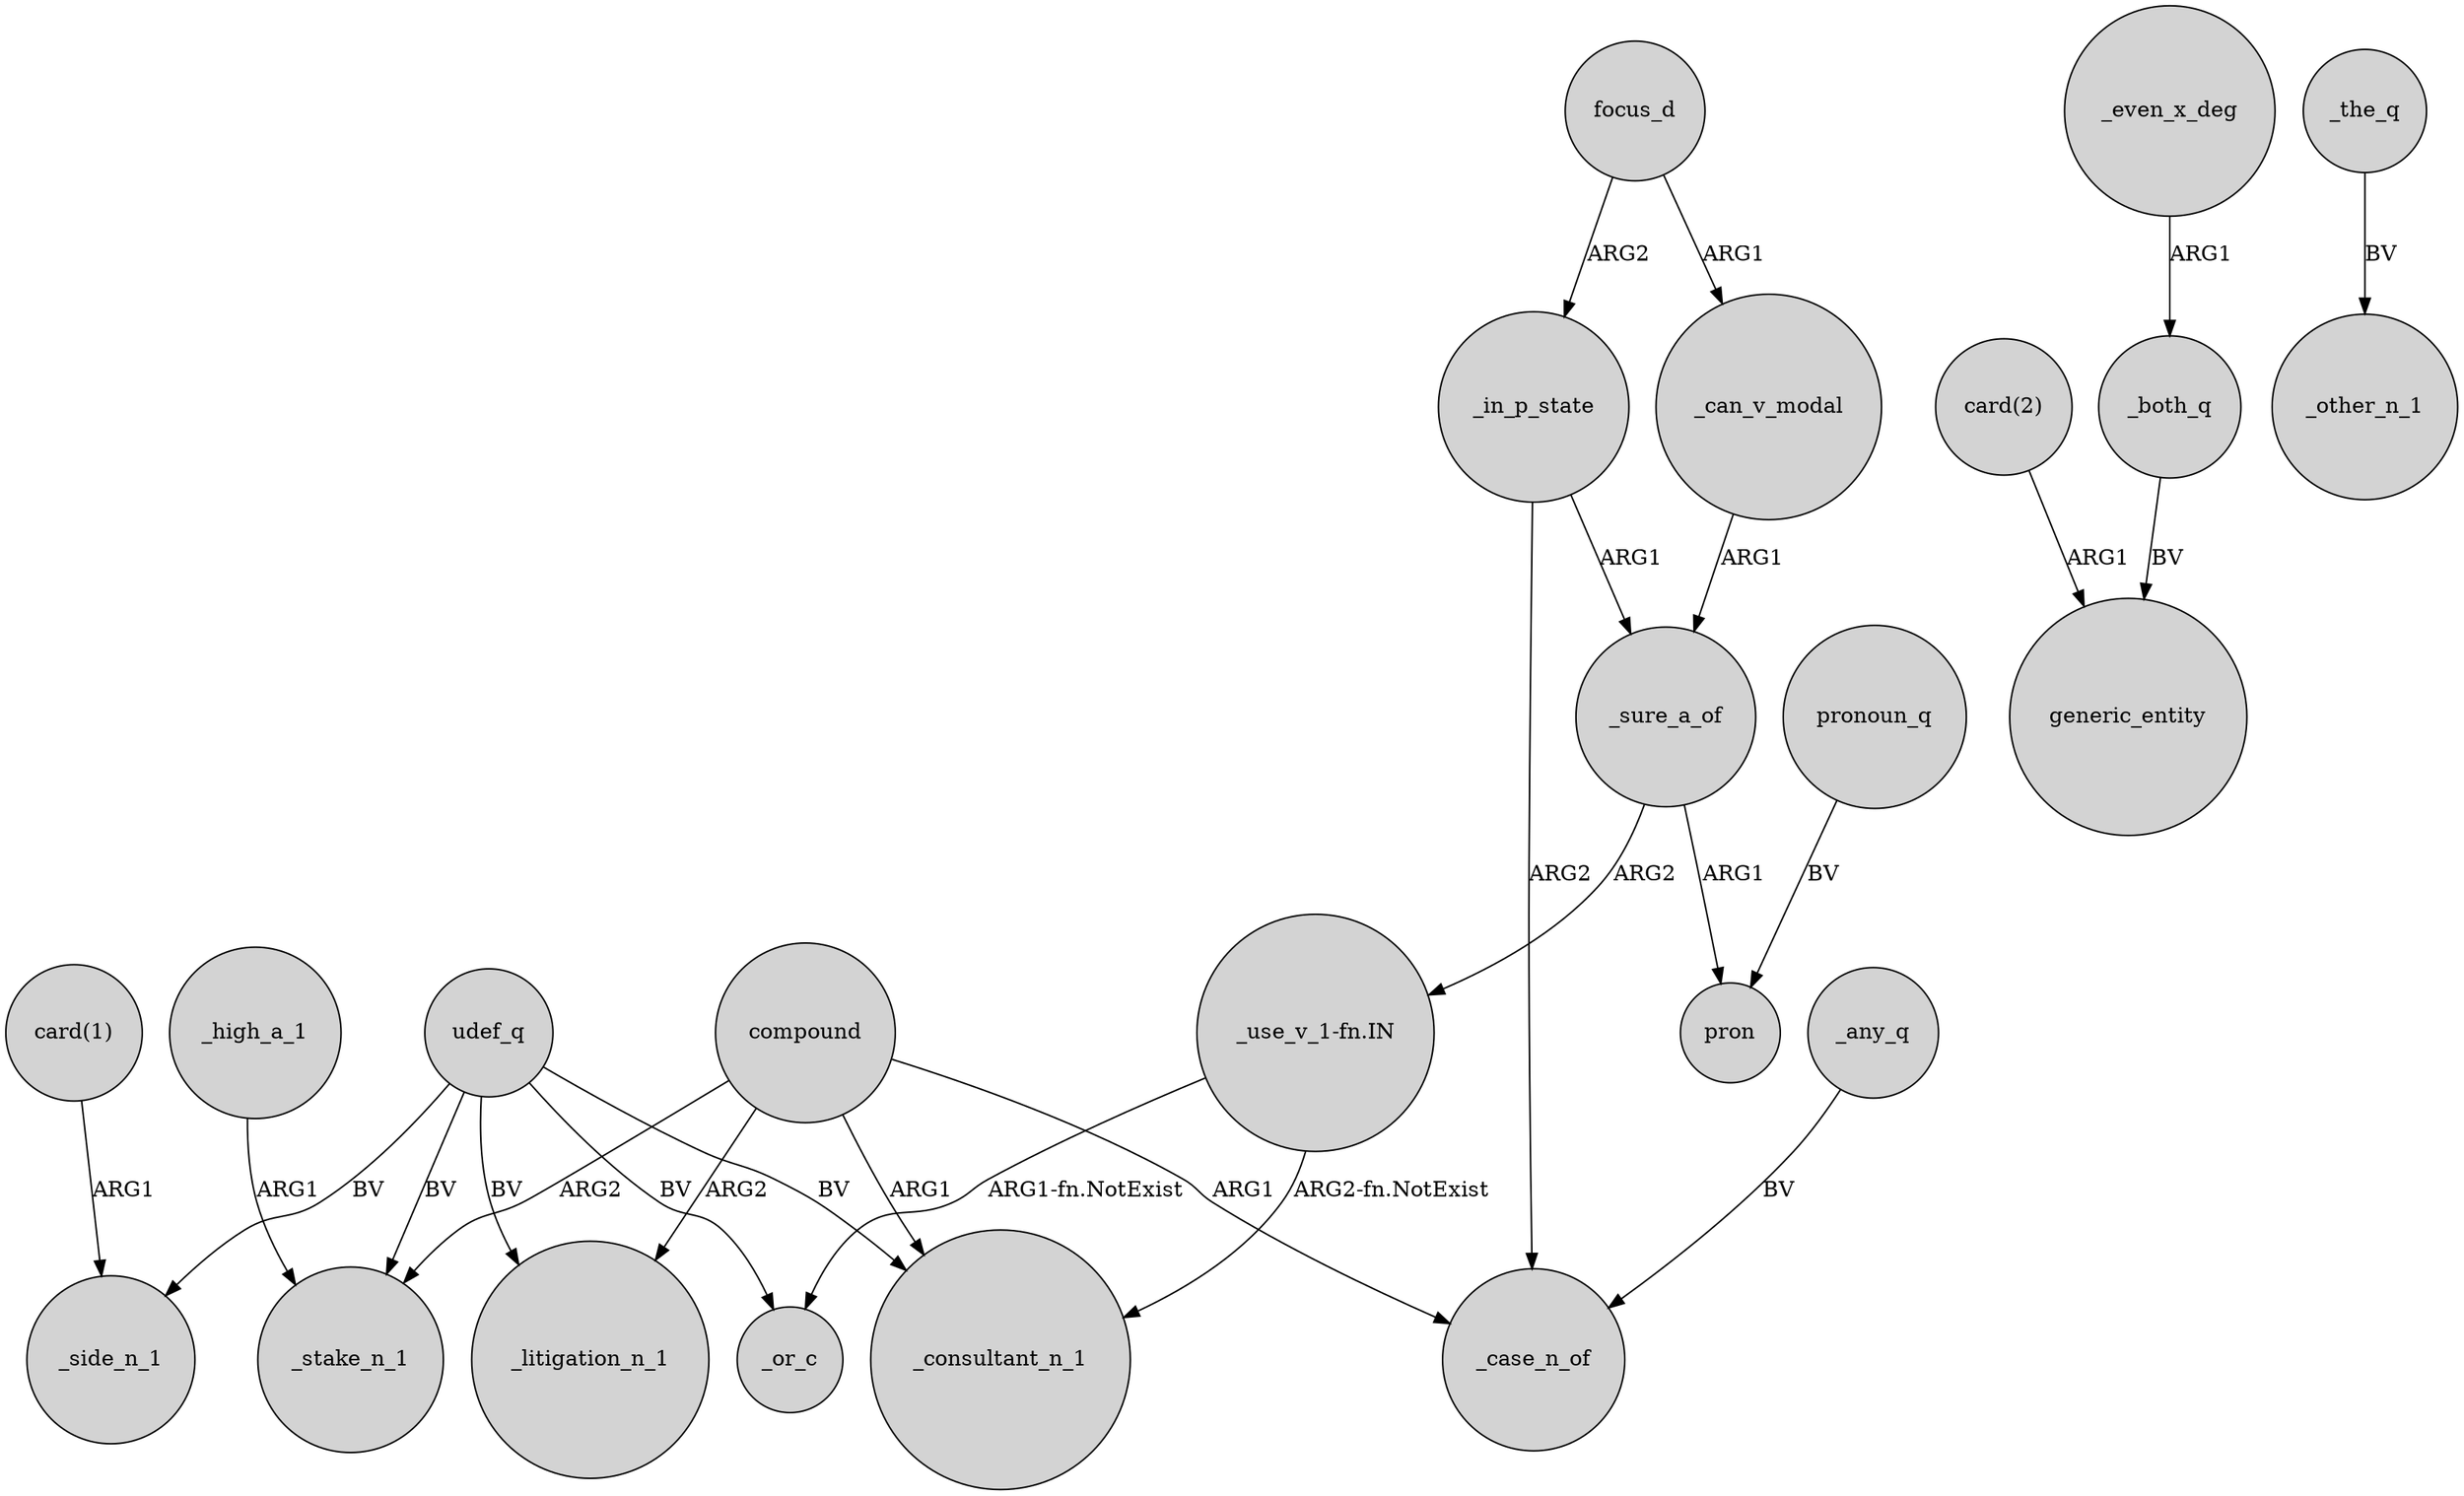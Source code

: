 digraph {
	node [shape=circle style=filled]
	compound -> _stake_n_1 [label=ARG2]
	"card(1)" -> _side_n_1 [label=ARG1]
	focus_d -> _in_p_state [label=ARG2]
	udef_q -> _litigation_n_1 [label=BV]
	_can_v_modal -> _sure_a_of [label=ARG1]
	_sure_a_of -> "_use_v_1-fn.IN" [label=ARG2]
	compound -> _litigation_n_1 [label=ARG2]
	_high_a_1 -> _stake_n_1 [label=ARG1]
	udef_q -> _or_c [label=BV]
	_both_q -> generic_entity [label=BV]
	udef_q -> _side_n_1 [label=BV]
	compound -> _consultant_n_1 [label=ARG1]
	pronoun_q -> pron [label=BV]
	compound -> _case_n_of [label=ARG1]
	_the_q -> _other_n_1 [label=BV]
	_any_q -> _case_n_of [label=BV]
	_even_x_deg -> _both_q [label=ARG1]
	_in_p_state -> _case_n_of [label=ARG2]
	_in_p_state -> _sure_a_of [label=ARG1]
	"_use_v_1-fn.IN" -> _consultant_n_1 [label="ARG2-fn.NotExist"]
	udef_q -> _consultant_n_1 [label=BV]
	focus_d -> _can_v_modal [label=ARG1]
	_sure_a_of -> pron [label=ARG1]
	udef_q -> _stake_n_1 [label=BV]
	"_use_v_1-fn.IN" -> _or_c [label="ARG1-fn.NotExist"]
	"card(2)" -> generic_entity [label=ARG1]
}
